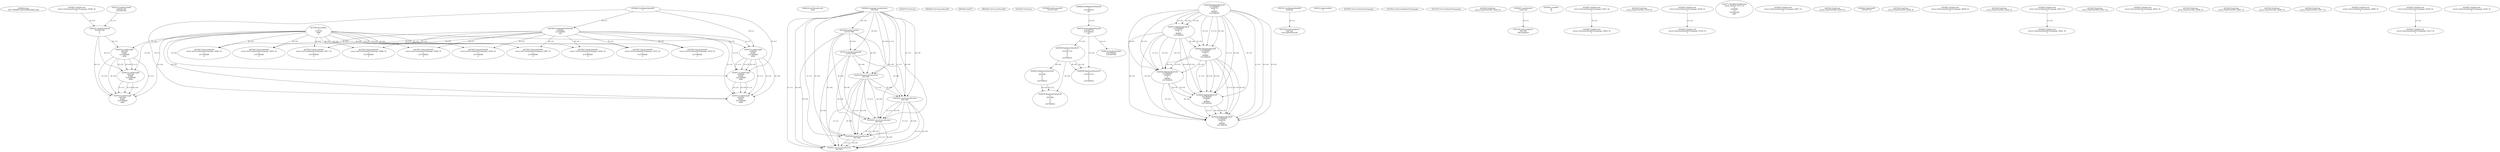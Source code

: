 // Global SCDG with merge call
digraph {
	0 [label="6850628.main
003778d9885c149a25b06bc8982a19ab"]
	1 [label="4254480.GetModuleHandleW
0"]
	2 [label="6844434.SetThreadLocale
1024"]
	3 [label="4243965.InitializeCriticalSection
6917004"]
	4 [label="4243979.GetVersion
"]
	5 [label="4250188.GetSystemInfo
2147417660"]
	3 -> 5 [label="(0-->0)"]
	6 [label="6844540.GetCommandLineW
"]
	7 [label="4214413.GetStartupInfoW
2147417624"]
	3 -> 7 [label="(0-->0)"]
	5 -> 7 [label="(0-->0)"]
	8 [label="6844560.GetACP
"]
	9 [label="6844580.GetCurrentThreadId
"]
	10 [label="4250204.GetVersion
"]
	11 [label="4276690.GetVersionExW
2147417420"]
	12 [label="4243306.GetModuleFileNameW
4194304
2147408904
522"]
	1 -> 12 [label="(0-->1)"]
	13 [label="4248064.GetModuleFileNameW
0
2147408370
261"]
	14 [label="4215383.VirtualAlloc
0
1310704
4096
4"]
	15 [label="4246338.RegOpenKeyExW
2147483649
4246772
0
983065
2147408236"]
	16 [label="4246372.RegOpenKeyExW
2147483650
4246772
0
983065
2147408236"]
	15 -> 16 [label="(2-->2)"]
	15 -> 16 [label="(4-->4)"]
	15 -> 16 [label="(5-->5)"]
	17 [label="4246402.RegOpenKeyExW
2147483649
4246832
0
983065
2147408236"]
	15 -> 17 [label="(1-->1)"]
	15 -> 17 [label="(4-->4)"]
	16 -> 17 [label="(4-->4)"]
	15 -> 17 [label="(5-->5)"]
	16 -> 17 [label="(5-->5)"]
	18 [label="4245741.GetModuleHandleW
4246160"]
	19 [label="4245758.GetProcAddress
9441320
GetLongPathNameW"]
	18 -> 19 [label="(0-->1)"]
	20 [label="4245785.GetLongPathNameW
2147407710
2147406542
261"]
	13 -> 20 [label="(3-->3)"]
	21 [label="4246556.RegQueryValueExW
0
2147407710
0
0
0
2147408232"]
	20 -> 21 [label="(1-->2)"]
	22 [label="4246599.RegQueryValueExW
0
2147407710
0
0
0
2147408232"]
	20 -> 22 [label="(1-->2)"]
	21 -> 22 [label="(2-->2)"]
	21 -> 22 [label="(6-->6)"]
	23 [label="4246722.RegCloseKey
0"]
	24 [label="4247883.GetUserDefaultUILanguage
"]
	25 [label="4245418.EnterCriticalSection
6917004"]
	3 -> 25 [label="(1-->1)"]
	3 -> 25 [label="(0-->0)"]
	5 -> 25 [label="(0-->0)"]
	7 -> 25 [label="(0-->0)"]
	26 [label="4245454.LeaveCriticalSection
6917004"]
	3 -> 26 [label="(1-->1)"]
	25 -> 26 [label="(1-->1)"]
	3 -> 26 [label="(0-->0)"]
	5 -> 26 [label="(0-->0)"]
	7 -> 26 [label="(0-->0)"]
	25 -> 26 [label="(0-->0)"]
	27 [label="4247923.GetSystemDefaultUILanguage
"]
	28 [label="4245469.LeaveCriticalSection
6917004"]
	3 -> 28 [label="(1-->1)"]
	25 -> 28 [label="(1-->1)"]
	26 -> 28 [label="(1-->1)"]
	3 -> 28 [label="(0-->0)"]
	5 -> 28 [label="(0-->0)"]
	7 -> 28 [label="(0-->0)"]
	25 -> 28 [label="(0-->0)"]
	26 -> 28 [label="(0-->0)"]
	29 [label="4245487.IsValidLocale
retval_GetSystemDefaultUILanguage_32856_32
2"]
	30 [label="4245580.EnterCriticalSection
6917004"]
	3 -> 30 [label="(1-->1)"]
	25 -> 30 [label="(1-->1)"]
	26 -> 30 [label="(1-->1)"]
	28 -> 30 [label="(1-->1)"]
	3 -> 30 [label="(0-->0)"]
	5 -> 30 [label="(0-->0)"]
	7 -> 30 [label="(0-->0)"]
	25 -> 30 [label="(0-->0)"]
	26 -> 30 [label="(0-->0)"]
	28 -> 30 [label="(0-->0)"]
	31 [label="4245621.LeaveCriticalSection
6917004"]
	3 -> 31 [label="(1-->1)"]
	25 -> 31 [label="(1-->1)"]
	26 -> 31 [label="(1-->1)"]
	28 -> 31 [label="(1-->1)"]
	30 -> 31 [label="(1-->1)"]
	3 -> 31 [label="(0-->0)"]
	5 -> 31 [label="(0-->0)"]
	7 -> 31 [label="(0-->0)"]
	25 -> 31 [label="(0-->0)"]
	26 -> 31 [label="(0-->0)"]
	28 -> 31 [label="(0-->0)"]
	30 -> 31 [label="(0-->0)"]
	32 [label="4247558.GetUserDefaultUILanguage
"]
	33 [label="4247567.GetLocaleInfoW
retval_GetUserDefaultUILanguage_32916_32
3
2147408268
4"]
	12 -> 33 [label="(0-->2)"]
	14 -> 33 [label="(4-->4)"]
	34 [label="4247247.FindFirstFileW
3224341740
2147407640"]
	35 [label="4247263.FindClose
retval_FindFirstFileW_32924_32"]
	36 [label="4248145.LoadLibraryExW
3224341740
0
2"]
	34 -> 36 [label="(1-->1)"]
	29 -> 36 [label="(2-->3)"]
	37 [label="4250073.LoadStringW
9441340
65485
2147409468
4096"]
	36 -> 37 [label="(0-->1)"]
	14 -> 37 [label="(3-->4)"]
	38 [label="4254893.LoadLibraryA
user32.dll"]
	39 [label="4255003.LocalAlloc
64
8"]
	40 [label="4255148.GetProcAddress
9441344
MessageBoxA"]
	38 -> 40 [label="(0-->1)"]
	41 [label="4245487.IsValidLocale
retval_GetUserDefaultUILanguage_32813_32
2"]
	42 [label="4245487.IsValidLocale
retval_GetSystemDefaultUILanguage_32842_32
2"]
	41 -> 42 [label="(2-->2)"]
	43 [label="4247567.GetLocaleInfoW
retval_GetUserDefaultUILanguage_32968_32
3
2147408268
4"]
	12 -> 43 [label="(0-->2)"]
	14 -> 43 [label="(4-->4)"]
	44 [label="4247263.FindClose
retval_FindFirstFileW_32978_32"]
	45 [label="4245487.IsValidLocale
retval_GetUserDefaultUILanguage_32834_32
2"]
	46 [label="4250171.MultiByteToWideChar
retval_GetACP_32773_32
0
4243868
10
2147403704
2047"]
	47 [label="4245487.IsValidLocale
retval_GetSystemDefaultUILanguage_32857_32
2"]
	48 [label="4247567.GetLocaleInfoW
retval_GetUserDefaultUILanguage_32917_32
3
2147408268
4"]
	12 -> 48 [label="(0-->2)"]
	14 -> 48 [label="(4-->4)"]
	49 [label="4247263.FindClose
retval_FindFirstFileW_32925_32"]
	50 [label="4245683.CharNextW
2147407716"]
	51 [label="4246014.FindFirstFileW
2147406542
2147407064"]
	20 -> 51 [label="(2-->1)"]
	52 [label="4246635.RegQueryValueExW
0
4247000
0
0
0
2147408232"]
	21 -> 52 [label="(6-->6)"]
	53 [label="4246676.RegQueryValueExW
0
4247000
0
0
0
2147408232"]
	52 -> 53 [label="(2-->2)"]
	21 -> 53 [label="(6-->6)"]
	52 -> 53 [label="(6-->6)"]
	54 [label="4247567.GetLocaleInfoW
retval_GetUserDefaultUILanguage_33540_32
3
2147408268
4"]
	12 -> 54 [label="(0-->2)"]
	14 -> 54 [label="(4-->4)"]
	55 [label="4247263.FindClose
retval_FindFirstFileW_33688_32"]
	56 [label="4245487.IsValidLocale
retval_GetSystemDefaultUILanguage_32858_32
2"]
	57 [label="4247567.GetLocaleInfoW
retval_GetUserDefaultUILanguage_32918_32
3
2147408268
4"]
	12 -> 57 [label="(0-->2)"]
	14 -> 57 [label="(4-->4)"]
	58 [label="4247263.FindClose
retval_FindFirstFileW_32926_32"]
	59 [label="4245487.IsValidLocale
retval_GetUserDefaultUILanguage_32812_32
2"]
	60 [label="4245487.IsValidLocale
retval_GetSystemDefaultUILanguage_32841_32
2"]
	59 -> 60 [label="(2-->2)"]
	61 [label="4247567.GetLocaleInfoW
retval_GetUserDefaultUILanguage_32919_32
3
2147408268
4"]
	12 -> 61 [label="(0-->2)"]
	14 -> 61 [label="(4-->4)"]
	62 [label="4247263.FindClose
retval_FindFirstFileW_32927_32"]
	63 [label="4247567.GetLocaleInfoW
retval_GetUserDefaultUILanguage_32907_32
3
2147408268
4"]
	12 -> 63 [label="(0-->2)"]
	14 -> 63 [label="(4-->4)"]
	64 [label="4250073.LoadStringW
4194304
65485
2147409468
4096"]
	1 -> 64 [label="(0-->1)"]
	12 -> 64 [label="(1-->1)"]
	14 -> 64 [label="(3-->4)"]
	65 [label="4247567.GetLocaleInfoW
retval_GetUserDefaultUILanguage_32964_32
3
2147408268
4"]
	12 -> 65 [label="(0-->2)"]
	14 -> 65 [label="(4-->4)"]
	66 [label="4245487.IsValidLocale
retval_GetUserDefaultUILanguage_32814_32
2"]
	67 [label="4247567.GetLocaleInfoW
retval_GetUserDefaultUILanguage_32965_32
3
2147408268
4"]
	12 -> 67 [label="(0-->2)"]
	14 -> 67 [label="(4-->4)"]
	68 [label="4250073.LoadStringW
9441340
65484
2147409468
4096"]
	36 -> 68 [label="(0-->1)"]
	37 -> 68 [label="(1-->1)"]
	37 -> 68 [label="(3-->3)"]
	14 -> 68 [label="(3-->4)"]
	37 -> 68 [label="(4-->4)"]
	69 [label="4247263.FindClose
retval_FindFirstFileW_32980_32"]
	70 [label="4247263.FindClose
retval_FindFirstFileW_32981_32"]
	71 [label="4247263.FindClose
retval_FindFirstFileW_32982_32"]
	72 [label="4250073.LoadStringW
4194304
65484
2147409468
4096"]
	1 -> 72 [label="(0-->1)"]
	12 -> 72 [label="(1-->1)"]
	64 -> 72 [label="(1-->1)"]
	64 -> 72 [label="(3-->3)"]
	14 -> 72 [label="(3-->4)"]
	64 -> 72 [label="(4-->4)"]
	73 [label="4247567.GetLocaleInfoW
retval_GetUserDefaultUILanguage_33533_32
3
2147408268
4"]
	12 -> 73 [label="(0-->2)"]
	14 -> 73 [label="(4-->4)"]
	74 [label="4247263.FindClose
retval_FindFirstFileW_33617_32"]
	75 [label="4250073.LoadStringW
9441340
65483
2147409468
4096"]
	36 -> 75 [label="(0-->1)"]
	37 -> 75 [label="(1-->1)"]
	68 -> 75 [label="(1-->1)"]
	37 -> 75 [label="(3-->3)"]
	68 -> 75 [label="(3-->3)"]
	14 -> 75 [label="(3-->4)"]
	37 -> 75 [label="(4-->4)"]
	68 -> 75 [label="(4-->4)"]
	76 [label="4245487.IsValidLocale
retval_GetUserDefaultUILanguage_33086_32
2"]
	77 [label="4245487.IsValidLocale
retval_GetSystemDefaultUILanguage_33103_32
2"]
	45 -> 77 [label="(2-->2)"]
	78 [label="4250073.LoadStringW
4194304
65483
2147409468
4096"]
	1 -> 78 [label="(0-->1)"]
	12 -> 78 [label="(1-->1)"]
	64 -> 78 [label="(1-->1)"]
	72 -> 78 [label="(1-->1)"]
	64 -> 78 [label="(3-->3)"]
	72 -> 78 [label="(3-->3)"]
	14 -> 78 [label="(3-->4)"]
	64 -> 78 [label="(4-->4)"]
	72 -> 78 [label="(4-->4)"]
	79 [label="4245487.IsValidLocale
retval_GetUserDefaultUILanguage_33028_32
2"]
	80 [label="4245487.IsValidLocale
retval_GetSystemDefaultUILanguage_33215_32
2"]
	79 -> 80 [label="(2-->2)"]
	81 [label="4246432.RegOpenKeyExW
2147483650
4246832
0
983065
2147408236"]
	16 -> 81 [label="(1-->1)"]
	17 -> 81 [label="(2-->2)"]
	15 -> 81 [label="(4-->4)"]
	16 -> 81 [label="(4-->4)"]
	17 -> 81 [label="(4-->4)"]
	15 -> 81 [label="(5-->5)"]
	16 -> 81 [label="(5-->5)"]
	17 -> 81 [label="(5-->5)"]
	82 [label="4246462.RegOpenKeyExW
2147483649
4246884
0
983065
2147408236"]
	15 -> 82 [label="(1-->1)"]
	17 -> 82 [label="(1-->1)"]
	15 -> 82 [label="(4-->4)"]
	16 -> 82 [label="(4-->4)"]
	17 -> 82 [label="(4-->4)"]
	81 -> 82 [label="(4-->4)"]
	15 -> 82 [label="(5-->5)"]
	16 -> 82 [label="(5-->5)"]
	17 -> 82 [label="(5-->5)"]
	81 -> 82 [label="(5-->5)"]
	83 [label="4246492.RegOpenKeyExW
2147483649
4246936
0
983065
2147408236"]
	15 -> 83 [label="(1-->1)"]
	17 -> 83 [label="(1-->1)"]
	82 -> 83 [label="(1-->1)"]
	15 -> 83 [label="(4-->4)"]
	16 -> 83 [label="(4-->4)"]
	17 -> 83 [label="(4-->4)"]
	81 -> 83 [label="(4-->4)"]
	82 -> 83 [label="(4-->4)"]
	15 -> 83 [label="(5-->5)"]
	16 -> 83 [label="(5-->5)"]
	17 -> 83 [label="(5-->5)"]
	81 -> 83 [label="(5-->5)"]
	82 -> 83 [label="(5-->5)"]
	84 [label="4245487.IsValidLocale
retval_GetSystemDefaultUILanguage_33163_32
2"]
}

